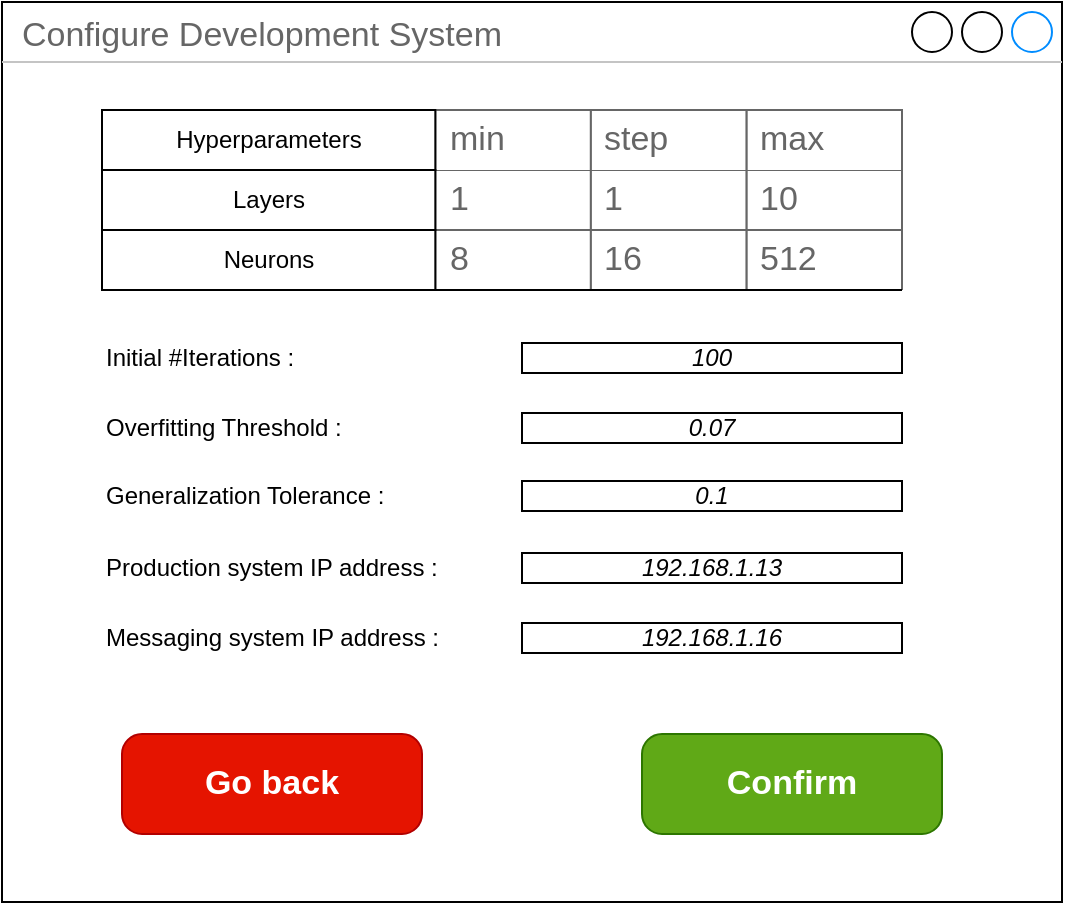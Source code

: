 <mxfile>
    <diagram id="JgmgCKd6XLoXhJxxk2tt" name="Pagina-1">
        <mxGraphModel dx="692" dy="427" grid="1" gridSize="10" guides="1" tooltips="1" connect="1" arrows="1" fold="1" page="1" pageScale="1" pageWidth="827" pageHeight="1169" math="0" shadow="0">
            <root>
                <mxCell id="0"/>
                <mxCell id="1" parent="0"/>
                <mxCell id="21" value="Configure Development System" style="strokeWidth=1;shadow=0;dashed=0;align=center;html=1;shape=mxgraph.mockup.containers.window;align=left;verticalAlign=top;spacingLeft=8;strokeColor2=#008cff;strokeColor3=#c4c4c4;fontColor=#666666;mainText=;fontSize=17;labelBackgroundColor=none;whiteSpace=wrap;" parent="1" vertex="1">
                    <mxGeometry x="50" y="60" width="530" height="450" as="geometry"/>
                </mxCell>
                <mxCell id="22" value="Confirm" style="strokeWidth=1;shadow=0;dashed=0;align=center;html=1;shape=mxgraph.mockup.buttons.button;strokeColor=#2D7600;fontColor=#ffffff;mainText=;buttonStyle=round;fontSize=17;fontStyle=1;fillColor=#60a917;whiteSpace=wrap;" parent="1" vertex="1">
                    <mxGeometry x="370" y="426" width="150" height="50" as="geometry"/>
                </mxCell>
                <mxCell id="23" value="Go back" style="strokeWidth=1;shadow=0;dashed=0;align=center;html=1;shape=mxgraph.mockup.buttons.button;strokeColor=#B20000;mainText=;buttonStyle=round;fontSize=17;fontStyle=1;fillColor=#e51400;whiteSpace=wrap;fontColor=#ffffff;" parent="1" vertex="1">
                    <mxGeometry x="110" y="426" width="150" height="50" as="geometry"/>
                </mxCell>
                <mxCell id="30" value="Production system IP address :" style="text;html=1;strokeColor=none;fillColor=none;align=left;verticalAlign=middle;whiteSpace=wrap;rounded=0;" parent="1" vertex="1">
                    <mxGeometry x="100" y="328" width="210" height="30" as="geometry"/>
                </mxCell>
                <mxCell id="31" value="&lt;i style=&quot;border-color: var(--border-color);&quot;&gt;&lt;font style=&quot;border-color: var(--border-color);&quot;&gt;192.168.1.13&lt;/font&gt;&lt;/i&gt;" style="rounded=0;whiteSpace=wrap;html=1;fontColor=#000000;" parent="1" vertex="1">
                    <mxGeometry x="310" y="335.5" width="190" height="15" as="geometry"/>
                </mxCell>
                <mxCell id="32" value="Messaging system IP address :" style="text;html=1;strokeColor=none;fillColor=none;align=left;verticalAlign=middle;whiteSpace=wrap;rounded=0;" parent="1" vertex="1">
                    <mxGeometry x="100" y="363" width="210" height="30" as="geometry"/>
                </mxCell>
                <mxCell id="33" value="&lt;i style=&quot;border-color: var(--border-color);&quot;&gt;&lt;font style=&quot;border-color: var(--border-color);&quot;&gt;192.168.1.16&lt;/font&gt;&lt;/i&gt;" style="rounded=0;whiteSpace=wrap;html=1;fontColor=#000000;" parent="1" vertex="1">
                    <mxGeometry x="310" y="370.5" width="190" height="15" as="geometry"/>
                </mxCell>
                <mxCell id="71" value="" style="group" vertex="1" connectable="0" parent="1">
                    <mxGeometry x="100" y="114" width="400" height="90" as="geometry"/>
                </mxCell>
                <mxCell id="57" value="1" style="strokeWidth=1;shadow=0;dashed=0;align=center;html=1;shape=mxgraph.mockup.forms.uRect;fontSize=17;fontColor=#666666;align=left;spacingLeft=5;strokeColor=#666666;fillColor=#FFFFFF;container=0;" parent="71" vertex="1">
                    <mxGeometry x="166.667" y="30" width="77.778" height="30" as="geometry"/>
                </mxCell>
                <mxCell id="59" value="10" style="strokeWidth=1;shadow=0;dashed=0;align=center;html=1;shape=mxgraph.mockup.forms.uRect;fontSize=17;fontColor=#666666;align=left;spacingLeft=5;strokeColor=#666666;fillColor=#FFFFFF;container=0;" parent="71" vertex="1">
                    <mxGeometry x="322.222" y="30" width="77.778" height="30" as="geometry"/>
                </mxCell>
                <mxCell id="60" value="1" style="strokeWidth=1;shadow=0;dashed=0;align=center;html=1;shape=mxgraph.mockup.forms.uRect;fontSize=17;fontColor=#666666;align=left;spacingLeft=5;strokeColor=#666666;fillColor=#FFFFFF;container=0;" parent="71" vertex="1">
                    <mxGeometry x="244.444" y="30" width="77.778" height="30" as="geometry"/>
                </mxCell>
                <mxCell id="61" value="8" style="strokeWidth=1;shadow=0;dashed=0;align=center;html=1;shape=mxgraph.mockup.forms.uRect;fontSize=17;fontColor=#666666;align=left;spacingLeft=5;strokeColor=#666666;fillColor=#FFFFFF;container=0;" parent="71" vertex="1">
                    <mxGeometry x="166.667" y="60" width="77.778" height="30" as="geometry"/>
                </mxCell>
                <mxCell id="62" value="512" style="strokeWidth=1;shadow=0;dashed=0;align=center;html=1;shape=mxgraph.mockup.forms.uRect;fontSize=17;fontColor=#666666;align=left;spacingLeft=5;strokeColor=#666666;fillColor=#FFFFFF;container=0;" parent="71" vertex="1">
                    <mxGeometry x="322.222" y="60" width="77.778" height="30" as="geometry"/>
                </mxCell>
                <mxCell id="63" value="16" style="strokeWidth=1;shadow=0;dashed=0;align=center;html=1;shape=mxgraph.mockup.forms.uRect;fontSize=17;fontColor=#666666;align=left;spacingLeft=5;strokeColor=#666666;fillColor=#FFFFFF;container=0;" parent="71" vertex="1">
                    <mxGeometry x="244.444" y="60" width="77.778" height="30" as="geometry"/>
                </mxCell>
                <mxCell id="64" value="" style="endArrow=none;html=1;exitX=0;exitY=1;exitDx=0;exitDy=0;exitPerimeter=0;entryX=1;entryY=1;entryDx=0;entryDy=0;entryPerimeter=0;" parent="71" source="61" target="62" edge="1">
                    <mxGeometry width="50" height="50" relative="1" as="geometry">
                        <mxPoint x="266.667" y="160" as="sourcePoint"/>
                        <mxPoint x="322.222" y="110" as="targetPoint"/>
                    </mxGeometry>
                </mxCell>
                <mxCell id="65" value="min" style="strokeWidth=1;shadow=0;dashed=0;align=center;html=1;shape=mxgraph.mockup.forms.uRect;fontSize=17;fontColor=#666666;align=left;spacingLeft=5;strokeColor=#666666;fillColor=#FFFFFF;container=0;" parent="71" vertex="1">
                    <mxGeometry x="166.667" width="77.778" height="30" as="geometry"/>
                </mxCell>
                <mxCell id="66" value="max" style="strokeWidth=1;shadow=0;dashed=0;align=center;html=1;shape=mxgraph.mockup.forms.uRect;fontSize=17;fontColor=#666666;align=left;spacingLeft=5;strokeColor=#666666;fillColor=#FFFFFF;container=0;" parent="71" vertex="1">
                    <mxGeometry x="322.222" width="77.778" height="30" as="geometry"/>
                </mxCell>
                <mxCell id="67" value="step" style="strokeWidth=1;shadow=0;dashed=0;align=center;html=1;shape=mxgraph.mockup.forms.uRect;fontSize=17;fontColor=#666666;align=left;spacingLeft=5;strokeColor=#666666;fillColor=#FFFFFF;container=0;" parent="71" vertex="1">
                    <mxGeometry x="244.444" width="77.778" height="30" as="geometry"/>
                </mxCell>
                <mxCell id="68" value="Layers" style="whiteSpace=wrap;html=1;fillColor=#FFFFFF;container=0;" parent="71" vertex="1">
                    <mxGeometry y="30" width="166.667" height="30" as="geometry"/>
                </mxCell>
                <mxCell id="69" value="Neurons" style="whiteSpace=wrap;html=1;fillColor=#FFFFFF;container=0;" parent="71" vertex="1">
                    <mxGeometry y="60" width="166.667" height="30" as="geometry"/>
                </mxCell>
                <mxCell id="70" value="Hyperparameters" style="whiteSpace=wrap;html=1;fillColor=#FFFFFF;container=0;" parent="71" vertex="1">
                    <mxGeometry width="166.667" height="30" as="geometry"/>
                </mxCell>
                <mxCell id="72" value="Overfitting Threshold :" style="text;html=1;strokeColor=none;fillColor=none;align=left;verticalAlign=middle;whiteSpace=wrap;rounded=0;" vertex="1" parent="1">
                    <mxGeometry x="100" y="258" width="210" height="30" as="geometry"/>
                </mxCell>
                <mxCell id="73" value="&lt;i style=&quot;border-color: var(--border-color);&quot;&gt;&lt;font style=&quot;border-color: var(--border-color);&quot;&gt;0.07&lt;/font&gt;&lt;/i&gt;" style="rounded=0;whiteSpace=wrap;html=1;fontColor=#000000;" vertex="1" parent="1">
                    <mxGeometry x="310" y="265.5" width="190" height="15" as="geometry"/>
                </mxCell>
                <mxCell id="74" value="Initial #Iterations :" style="text;html=1;strokeColor=none;fillColor=none;align=left;verticalAlign=middle;whiteSpace=wrap;rounded=0;" vertex="1" parent="1">
                    <mxGeometry x="100" y="223" width="210" height="30" as="geometry"/>
                </mxCell>
                <mxCell id="75" value="&lt;i style=&quot;border-color: var(--border-color);&quot;&gt;&lt;font style=&quot;border-color: var(--border-color);&quot;&gt;100&lt;/font&gt;&lt;/i&gt;" style="rounded=0;whiteSpace=wrap;html=1;fontColor=#000000;" vertex="1" parent="1">
                    <mxGeometry x="310" y="230.5" width="190" height="15" as="geometry"/>
                </mxCell>
                <mxCell id="76" value="Generalization Tolerance :" style="text;html=1;strokeColor=none;fillColor=none;align=left;verticalAlign=middle;whiteSpace=wrap;rounded=0;" vertex="1" parent="1">
                    <mxGeometry x="100" y="292" width="210" height="30" as="geometry"/>
                </mxCell>
                <mxCell id="77" value="&lt;i style=&quot;border-color: var(--border-color);&quot;&gt;&lt;font style=&quot;border-color: var(--border-color);&quot;&gt;0.1&lt;/font&gt;&lt;/i&gt;" style="rounded=0;whiteSpace=wrap;html=1;fontColor=#000000;" vertex="1" parent="1">
                    <mxGeometry x="310" y="299.5" width="190" height="15" as="geometry"/>
                </mxCell>
            </root>
        </mxGraphModel>
    </diagram>
</mxfile>